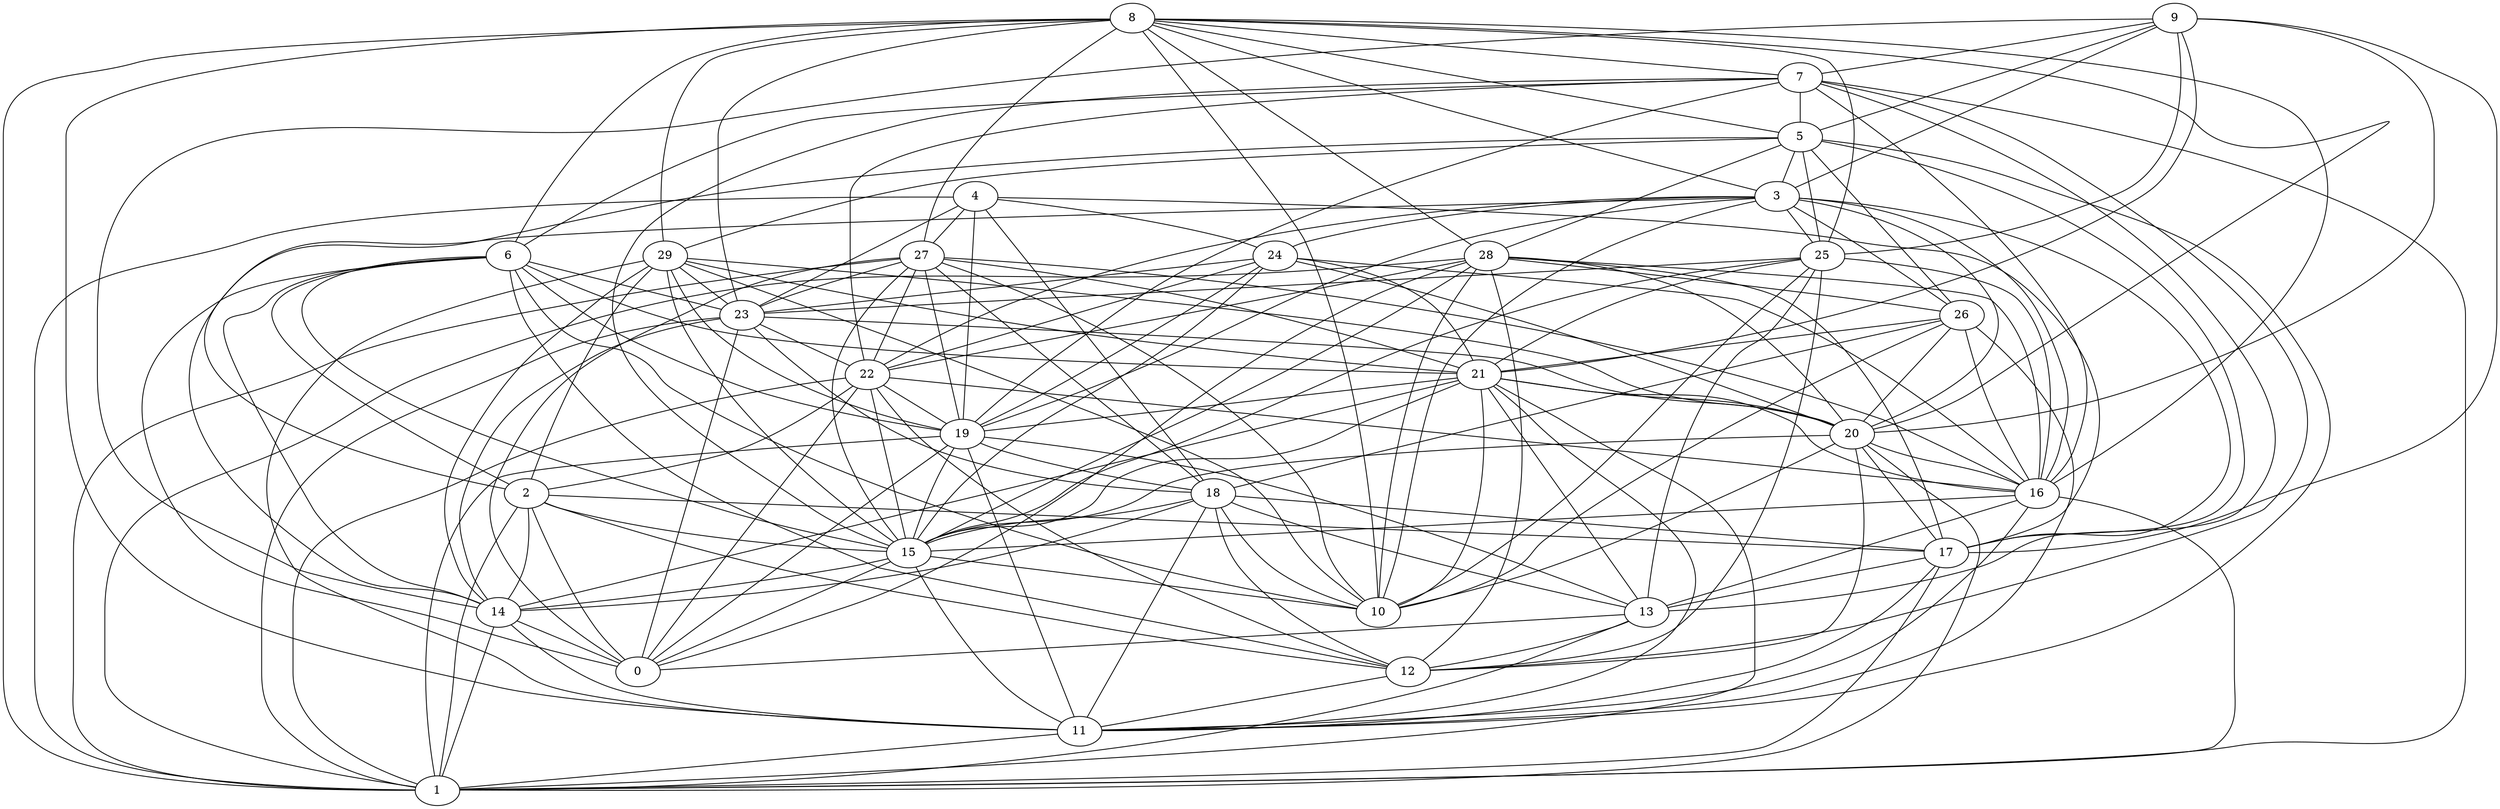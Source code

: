 digraph GG_graph {

subgraph G_graph {
edge [color = black]
"4" -> "17" [dir = none]
"4" -> "24" [dir = none]
"4" -> "18" [dir = none]
"4" -> "23" [dir = none]
"23" -> "22" [dir = none]
"23" -> "14" [dir = none]
"23" -> "1" [dir = none]
"21" -> "10" [dir = none]
"21" -> "19" [dir = none]
"21" -> "20" [dir = none]
"20" -> "12" [dir = none]
"20" -> "16" [dir = none]
"20" -> "1" [dir = none]
"29" -> "23" [dir = none]
"29" -> "10" [dir = none]
"29" -> "19" [dir = none]
"29" -> "2" [dir = none]
"29" -> "11" [dir = none]
"29" -> "14" [dir = none]
"29" -> "20" [dir = none]
"13" -> "12" [dir = none]
"13" -> "1" [dir = none]
"15" -> "11" [dir = none]
"14" -> "1" [dir = none]
"26" -> "11" [dir = none]
"26" -> "21" [dir = none]
"26" -> "10" [dir = none]
"28" -> "26" [dir = none]
"28" -> "17" [dir = none]
"28" -> "16" [dir = none]
"9" -> "7" [dir = none]
"9" -> "17" [dir = none]
"9" -> "20" [dir = none]
"9" -> "25" [dir = none]
"22" -> "19" [dir = none]
"22" -> "0" [dir = none]
"22" -> "16" [dir = none]
"17" -> "1" [dir = none]
"17" -> "13" [dir = none]
"16" -> "13" [dir = none]
"16" -> "11" [dir = none]
"5" -> "28" [dir = none]
"5" -> "3" [dir = none]
"24" -> "20" [dir = none]
"24" -> "21" [dir = none]
"24" -> "16" [dir = none]
"24" -> "23" [dir = none]
"24" -> "22" [dir = none]
"8" -> "20" [dir = none]
"8" -> "23" [dir = none]
"8" -> "1" [dir = none]
"8" -> "5" [dir = none]
"8" -> "3" [dir = none]
"8" -> "27" [dir = none]
"8" -> "10" [dir = none]
"8" -> "29" [dir = none]
"8" -> "16" [dir = none]
"12" -> "11" [dir = none]
"18" -> "13" [dir = none]
"18" -> "15" [dir = none]
"18" -> "12" [dir = none]
"18" -> "17" [dir = none]
"25" -> "16" [dir = none]
"25" -> "13" [dir = none]
"2" -> "17" [dir = none]
"2" -> "12" [dir = none]
"19" -> "0" [dir = none]
"19" -> "11" [dir = none]
"19" -> "13" [dir = none]
"3" -> "25" [dir = none]
"3" -> "20" [dir = none]
"3" -> "26" [dir = none]
"3" -> "19" [dir = none]
"3" -> "17" [dir = none]
"3" -> "10" [dir = none]
"6" -> "12" [dir = none]
"6" -> "0" [dir = none]
"6" -> "15" [dir = none]
"6" -> "19" [dir = none]
"6" -> "21" [dir = none]
"7" -> "5" [dir = none]
"7" -> "22" [dir = none]
"7" -> "12" [dir = none]
"7" -> "16" [dir = none]
"7" -> "15" [dir = none]
"27" -> "0" [dir = none]
"27" -> "21" [dir = none]
"13" -> "0" [dir = none]
"27" -> "1" [dir = none]
"28" -> "12" [dir = none]
"4" -> "1" [dir = none]
"24" -> "15" [dir = none]
"16" -> "15" [dir = none]
"25" -> "12" [dir = none]
"8" -> "25" [dir = none]
"28" -> "10" [dir = none]
"26" -> "16" [dir = none]
"4" -> "27" [dir = none]
"22" -> "2" [dir = none]
"22" -> "1" [dir = none]
"27" -> "23" [dir = none]
"27" -> "10" [dir = none]
"8" -> "6" [dir = none]
"8" -> "28" [dir = none]
"15" -> "10" [dir = none]
"17" -> "11" [dir = none]
"26" -> "18" [dir = none]
"6" -> "14" [dir = none]
"27" -> "18" [dir = none]
"11" -> "1" [dir = none]
"27" -> "15" [dir = none]
"15" -> "0" [dir = none]
"18" -> "11" [dir = none]
"26" -> "20" [dir = none]
"21" -> "13" [dir = none]
"6" -> "2" [dir = none]
"23" -> "18" [dir = none]
"29" -> "15" [dir = none]
"7" -> "6" [dir = none]
"27" -> "16" [dir = none]
"8" -> "7" [dir = none]
"18" -> "10" [dir = none]
"21" -> "14" [dir = none]
"25" -> "10" [dir = none]
"5" -> "17" [dir = none]
"7" -> "13" [dir = none]
"3" -> "22" [dir = none]
"20" -> "17" [dir = none]
"16" -> "1" [dir = none]
"20" -> "10" [dir = none]
"28" -> "15" [dir = none]
"5" -> "25" [dir = none]
"15" -> "14" [dir = none]
"25" -> "15" [dir = none]
"24" -> "19" [dir = none]
"22" -> "15" [dir = none]
"29" -> "21" [dir = none]
"5" -> "29" [dir = none]
"2" -> "0" [dir = none]
"19" -> "15" [dir = none]
"3" -> "14" [dir = none]
"23" -> "0" [dir = none]
"21" -> "11" [dir = none]
"21" -> "1" [dir = none]
"28" -> "20" [dir = none]
"5" -> "11" [dir = none]
"27" -> "19" [dir = none]
"3" -> "24" [dir = none]
"27" -> "22" [dir = none]
"18" -> "14" [dir = none]
"21" -> "15" [dir = none]
"22" -> "12" [dir = none]
"6" -> "10" [dir = none]
"19" -> "1" [dir = none]
"28" -> "0" [dir = none]
"28" -> "1" [dir = none]
"14" -> "11" [dir = none]
"25" -> "21" [dir = none]
"2" -> "1" [dir = none]
"9" -> "3" [dir = none]
"9" -> "5" [dir = none]
"2" -> "14" [dir = none]
"4" -> "19" [dir = none]
"28" -> "22" [dir = none]
"6" -> "23" [dir = none]
"9" -> "21" [dir = none]
"20" -> "15" [dir = none]
"21" -> "16" [dir = none]
"14" -> "0" [dir = none]
"23" -> "20" [dir = none]
"5" -> "2" [dir = none]
"19" -> "18" [dir = none]
"8" -> "11" [dir = none]
"25" -> "23" [dir = none]
"2" -> "15" [dir = none]
"7" -> "19" [dir = none]
"7" -> "1" [dir = none]
"5" -> "26" [dir = none]
"9" -> "14" [dir = none]
"3" -> "16" [dir = none]
}

}
